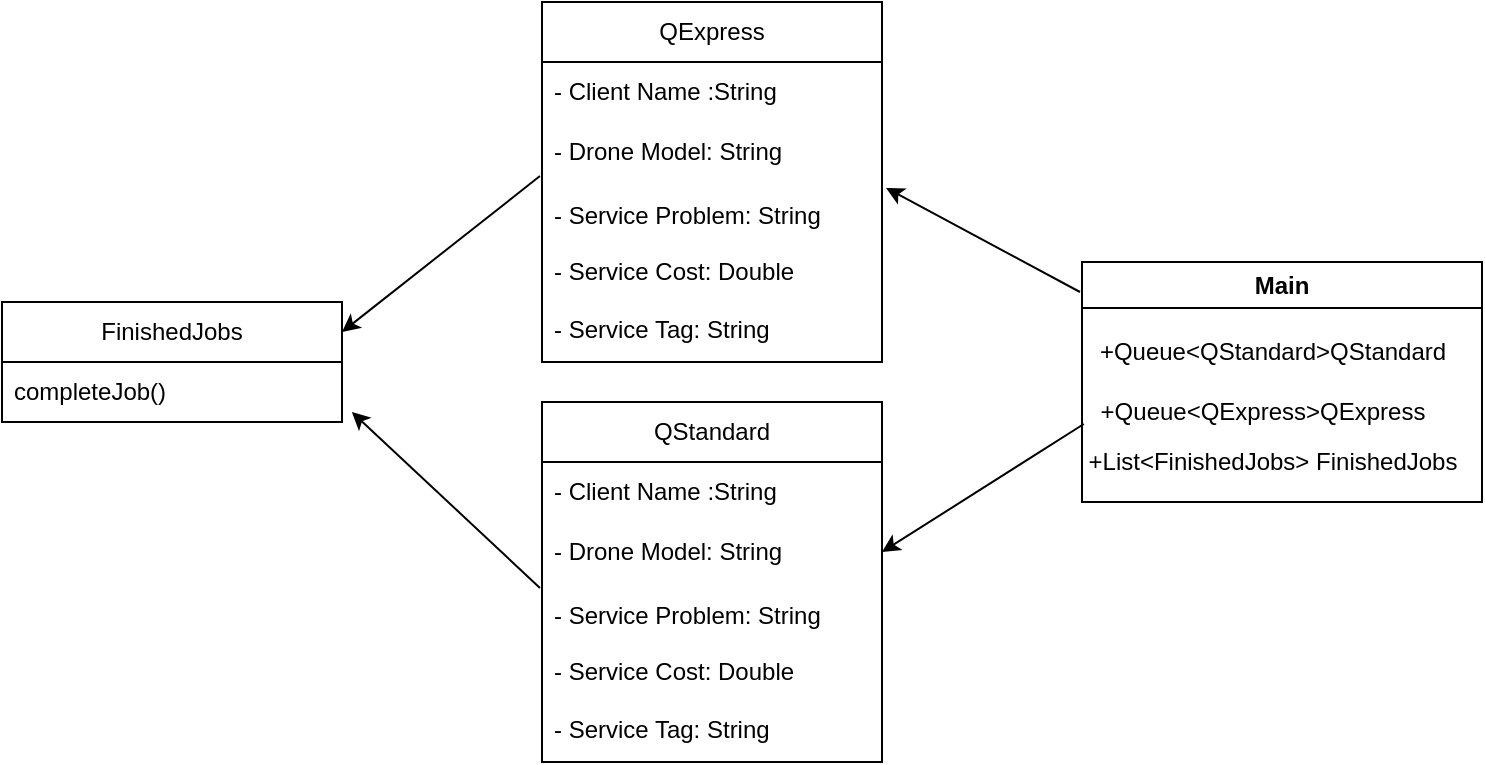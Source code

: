 <mxfile version="21.3.5" type="device">
  <diagram name="Page-1" id="UpxnQTl408evbtcStC4v">
    <mxGraphModel dx="2284" dy="707" grid="1" gridSize="10" guides="1" tooltips="1" connect="1" arrows="1" fold="1" page="1" pageScale="1" pageWidth="850" pageHeight="1100" math="0" shadow="0">
      <root>
        <mxCell id="0" />
        <mxCell id="1" parent="0" />
        <mxCell id="vTZ19O1hBU72pIG5Ldv9-37" value="QExpress" style="swimlane;fontStyle=0;childLayout=stackLayout;horizontal=1;startSize=30;horizontalStack=0;resizeParent=1;resizeParentMax=0;resizeLast=0;collapsible=1;marginBottom=0;whiteSpace=wrap;html=1;" vertex="1" parent="1">
          <mxGeometry x="-500" y="440" width="170" height="180" as="geometry">
            <mxRectangle x="-500" y="440" width="90" height="30" as="alternateBounds" />
          </mxGeometry>
        </mxCell>
        <mxCell id="vTZ19O1hBU72pIG5Ldv9-38" value="- Client Name :String" style="text;strokeColor=none;fillColor=none;align=left;verticalAlign=middle;spacingLeft=4;spacingRight=4;overflow=hidden;points=[[0,0.5],[1,0.5]];portConstraint=eastwest;rotatable=0;whiteSpace=wrap;html=1;" vertex="1" parent="vTZ19O1hBU72pIG5Ldv9-37">
          <mxGeometry y="30" width="170" height="30" as="geometry" />
        </mxCell>
        <mxCell id="vTZ19O1hBU72pIG5Ldv9-39" value="- Drone Model: String" style="text;strokeColor=none;fillColor=none;align=left;verticalAlign=middle;spacingLeft=4;spacingRight=4;overflow=hidden;points=[[0,0.5],[1,0.5]];portConstraint=eastwest;rotatable=0;whiteSpace=wrap;html=1;" vertex="1" parent="vTZ19O1hBU72pIG5Ldv9-37">
          <mxGeometry y="60" width="170" height="30" as="geometry" />
        </mxCell>
        <mxCell id="vTZ19O1hBU72pIG5Ldv9-40" value="- Service Problem: String&lt;br&gt;&lt;br&gt;- Service Cost: Double&lt;br&gt;&lt;br&gt;- Service Tag: String" style="text;strokeColor=none;fillColor=none;align=left;verticalAlign=middle;spacingLeft=4;spacingRight=4;overflow=hidden;points=[[0,0.5],[1,0.5]];portConstraint=eastwest;rotatable=0;whiteSpace=wrap;html=1;" vertex="1" parent="vTZ19O1hBU72pIG5Ldv9-37">
          <mxGeometry y="90" width="170" height="90" as="geometry" />
        </mxCell>
        <mxCell id="vTZ19O1hBU72pIG5Ldv9-42" value="Main" style="swimlane;whiteSpace=wrap;html=1;" vertex="1" parent="1">
          <mxGeometry x="-230" y="570" width="200" height="120" as="geometry" />
        </mxCell>
        <mxCell id="vTZ19O1hBU72pIG5Ldv9-43" value="+Queue&amp;lt;QStandard&amp;gt;QStandard" style="text;html=1;align=center;verticalAlign=middle;resizable=0;points=[];autosize=1;strokeColor=none;fillColor=none;" vertex="1" parent="vTZ19O1hBU72pIG5Ldv9-42">
          <mxGeometry x="-5" y="30" width="200" height="30" as="geometry" />
        </mxCell>
        <mxCell id="vTZ19O1hBU72pIG5Ldv9-44" value="+Queue&amp;lt;QExpress&amp;gt;QExpress" style="text;html=1;align=center;verticalAlign=middle;resizable=0;points=[];autosize=1;strokeColor=none;fillColor=none;" vertex="1" parent="vTZ19O1hBU72pIG5Ldv9-42">
          <mxGeometry x="-5" y="60" width="190" height="30" as="geometry" />
        </mxCell>
        <mxCell id="vTZ19O1hBU72pIG5Ldv9-45" value="+List&amp;lt;FinishedJobs&amp;gt; FinishedJobs" style="text;html=1;align=center;verticalAlign=middle;resizable=0;points=[];autosize=1;strokeColor=none;fillColor=none;" vertex="1" parent="vTZ19O1hBU72pIG5Ldv9-42">
          <mxGeometry x="-10" y="85" width="210" height="30" as="geometry" />
        </mxCell>
        <mxCell id="vTZ19O1hBU72pIG5Ldv9-47" value="QStandard" style="swimlane;fontStyle=0;childLayout=stackLayout;horizontal=1;startSize=30;horizontalStack=0;resizeParent=1;resizeParentMax=0;resizeLast=0;collapsible=1;marginBottom=0;whiteSpace=wrap;html=1;" vertex="1" parent="1">
          <mxGeometry x="-500" y="640" width="170" height="180" as="geometry" />
        </mxCell>
        <mxCell id="vTZ19O1hBU72pIG5Ldv9-48" value="- Client Name :String" style="text;strokeColor=none;fillColor=none;align=left;verticalAlign=middle;spacingLeft=4;spacingRight=4;overflow=hidden;points=[[0,0.5],[1,0.5]];portConstraint=eastwest;rotatable=0;whiteSpace=wrap;html=1;" vertex="1" parent="vTZ19O1hBU72pIG5Ldv9-47">
          <mxGeometry y="30" width="170" height="30" as="geometry" />
        </mxCell>
        <mxCell id="vTZ19O1hBU72pIG5Ldv9-49" value="- Drone Model: String" style="text;strokeColor=none;fillColor=none;align=left;verticalAlign=middle;spacingLeft=4;spacingRight=4;overflow=hidden;points=[[0,0.5],[1,0.5]];portConstraint=eastwest;rotatable=0;whiteSpace=wrap;html=1;" vertex="1" parent="vTZ19O1hBU72pIG5Ldv9-47">
          <mxGeometry y="60" width="170" height="30" as="geometry" />
        </mxCell>
        <mxCell id="vTZ19O1hBU72pIG5Ldv9-50" value="- Service Problem: String&lt;br&gt;&lt;br&gt;- Service Cost: Double&lt;br&gt;&lt;br&gt;- Service Tag: String" style="text;strokeColor=none;fillColor=none;align=left;verticalAlign=middle;spacingLeft=4;spacingRight=4;overflow=hidden;points=[[0,0.5],[1,0.5]];portConstraint=eastwest;rotatable=0;whiteSpace=wrap;html=1;" vertex="1" parent="vTZ19O1hBU72pIG5Ldv9-47">
          <mxGeometry y="90" width="170" height="90" as="geometry" />
        </mxCell>
        <mxCell id="vTZ19O1hBU72pIG5Ldv9-55" value="FinishedJobs" style="swimlane;fontStyle=0;childLayout=stackLayout;horizontal=1;startSize=30;horizontalStack=0;resizeParent=1;resizeParentMax=0;resizeLast=0;collapsible=1;marginBottom=0;whiteSpace=wrap;html=1;" vertex="1" parent="1">
          <mxGeometry x="-770" y="590" width="170" height="60" as="geometry" />
        </mxCell>
        <mxCell id="vTZ19O1hBU72pIG5Ldv9-56" value="completeJob()" style="text;strokeColor=none;fillColor=none;align=left;verticalAlign=middle;spacingLeft=4;spacingRight=4;overflow=hidden;points=[[0,0.5],[1,0.5]];portConstraint=eastwest;rotatable=0;whiteSpace=wrap;html=1;" vertex="1" parent="vTZ19O1hBU72pIG5Ldv9-55">
          <mxGeometry y="30" width="170" height="30" as="geometry" />
        </mxCell>
        <mxCell id="vTZ19O1hBU72pIG5Ldv9-59" value="" style="endArrow=classic;html=1;rounded=0;exitX=-0.005;exitY=0.125;exitDx=0;exitDy=0;exitPerimeter=0;entryX=1.012;entryY=0.033;entryDx=0;entryDy=0;entryPerimeter=0;" edge="1" parent="1" source="vTZ19O1hBU72pIG5Ldv9-42" target="vTZ19O1hBU72pIG5Ldv9-40">
          <mxGeometry width="50" height="50" relative="1" as="geometry">
            <mxPoint x="-260" y="460" as="sourcePoint" />
            <mxPoint x="-210" y="410" as="targetPoint" />
          </mxGeometry>
        </mxCell>
        <mxCell id="vTZ19O1hBU72pIG5Ldv9-60" value="" style="endArrow=classic;html=1;rounded=0;entryX=1;entryY=0.5;entryDx=0;entryDy=0;exitX=0.052;exitY=-0.133;exitDx=0;exitDy=0;exitPerimeter=0;" edge="1" parent="1" source="vTZ19O1hBU72pIG5Ldv9-45" target="vTZ19O1hBU72pIG5Ldv9-49">
          <mxGeometry width="50" height="50" relative="1" as="geometry">
            <mxPoint x="-250" y="810" as="sourcePoint" />
            <mxPoint x="-200" y="760" as="targetPoint" />
          </mxGeometry>
        </mxCell>
        <mxCell id="vTZ19O1hBU72pIG5Ldv9-61" value="" style="endArrow=classic;html=1;rounded=0;exitX=-0.006;exitY=-0.033;exitDx=0;exitDy=0;exitPerimeter=0;entryX=1;entryY=0.25;entryDx=0;entryDy=0;" edge="1" parent="1" source="vTZ19O1hBU72pIG5Ldv9-40" target="vTZ19O1hBU72pIG5Ldv9-55">
          <mxGeometry width="50" height="50" relative="1" as="geometry">
            <mxPoint x="-620" y="540" as="sourcePoint" />
            <mxPoint x="-570" y="490" as="targetPoint" />
          </mxGeometry>
        </mxCell>
        <mxCell id="vTZ19O1hBU72pIG5Ldv9-62" value="" style="endArrow=classic;html=1;rounded=0;exitX=-0.006;exitY=0.033;exitDx=0;exitDy=0;exitPerimeter=0;entryX=1.029;entryY=0.833;entryDx=0;entryDy=0;entryPerimeter=0;" edge="1" parent="1" source="vTZ19O1hBU72pIG5Ldv9-50" target="vTZ19O1hBU72pIG5Ldv9-56">
          <mxGeometry width="50" height="50" relative="1" as="geometry">
            <mxPoint x="-590" y="760" as="sourcePoint" />
            <mxPoint x="-540" y="710" as="targetPoint" />
          </mxGeometry>
        </mxCell>
      </root>
    </mxGraphModel>
  </diagram>
</mxfile>
